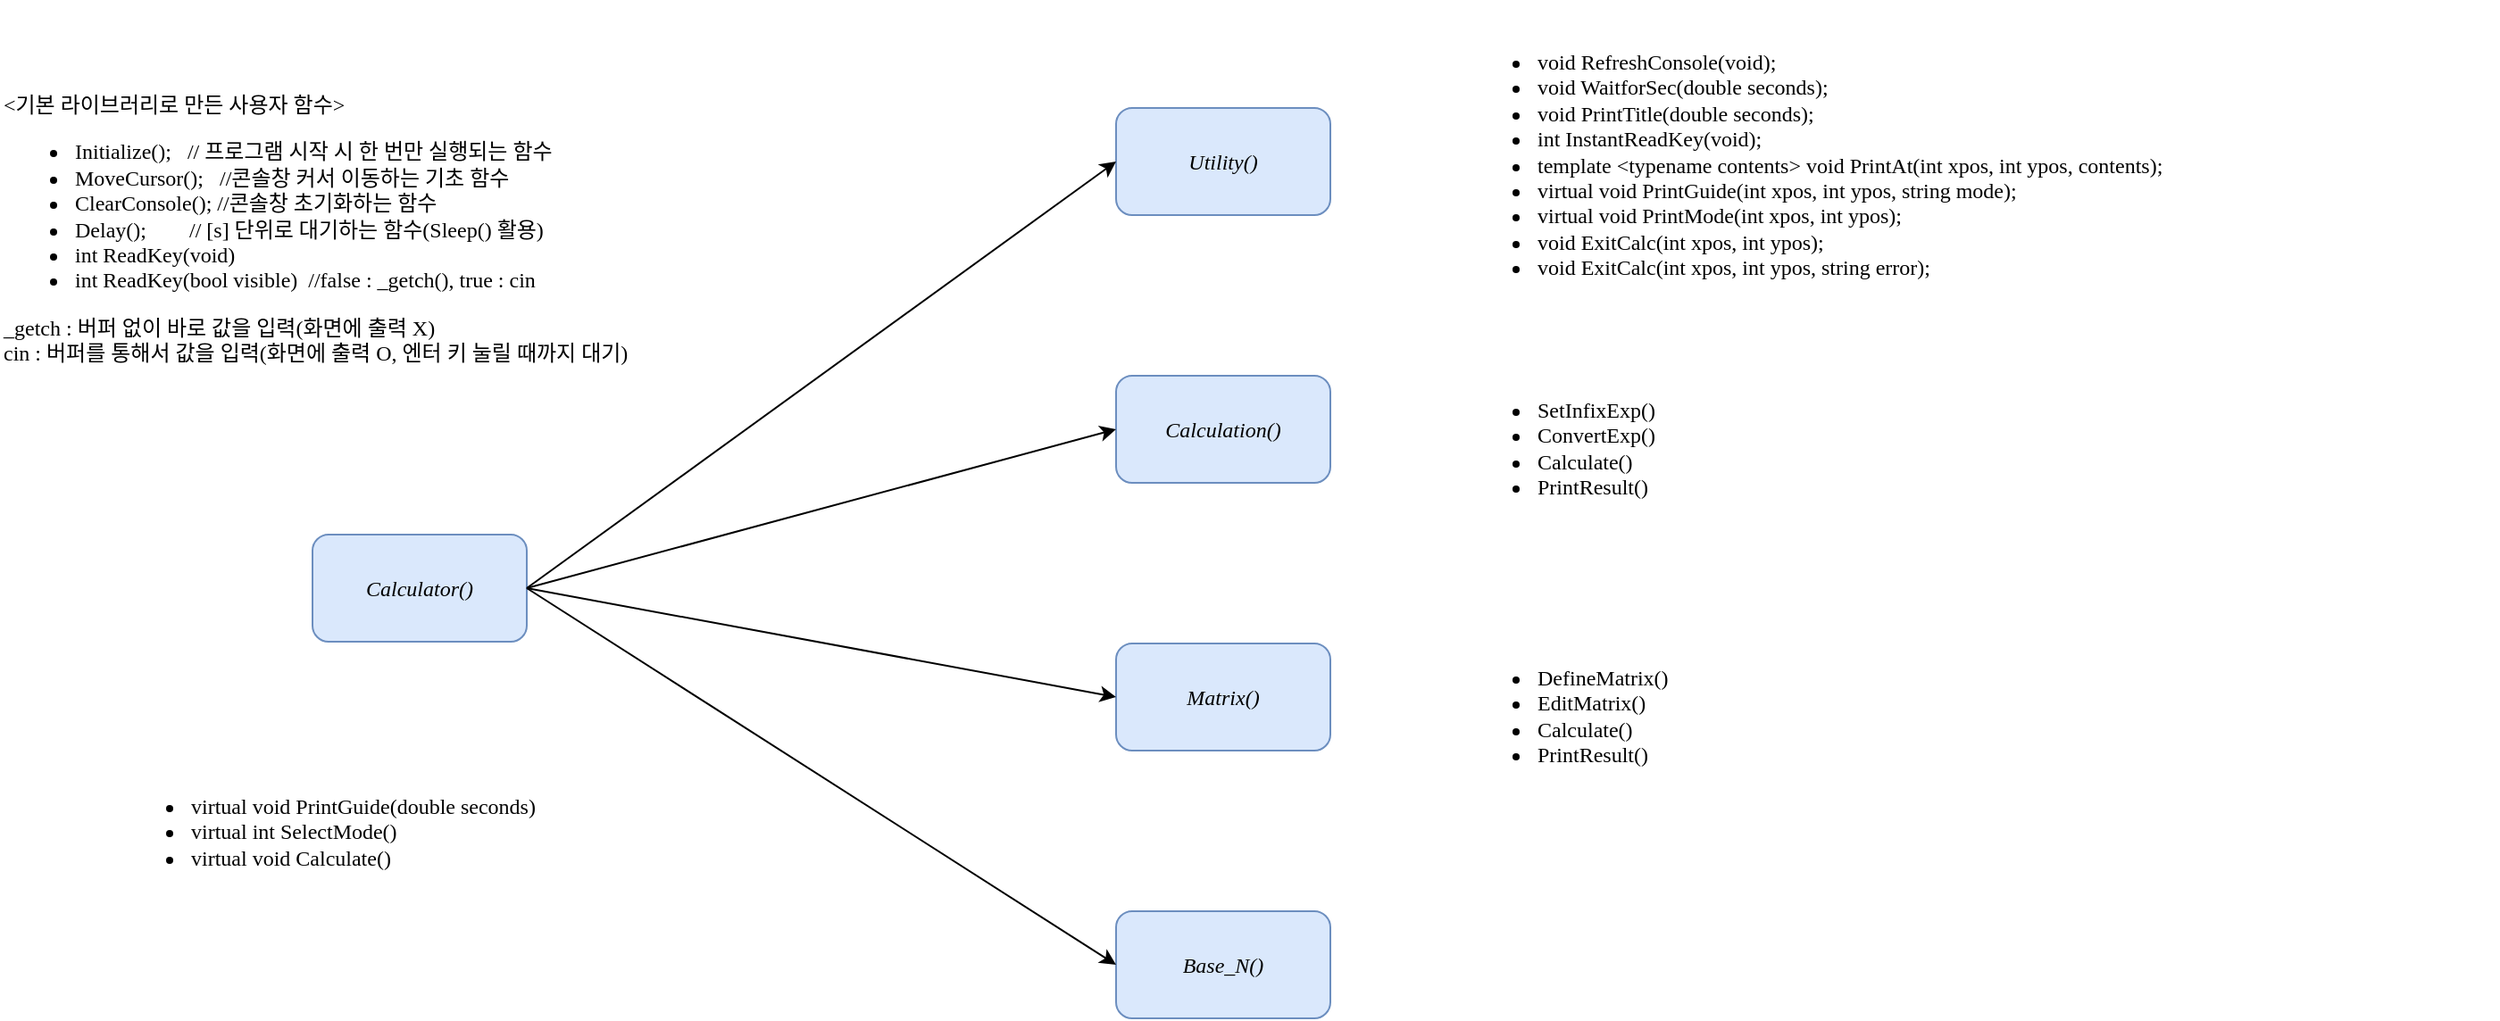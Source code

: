 <mxfile version="12.3.2" type="device" pages="1"><diagram id="VhQslE05LYIHR7yojfPo" name="Page-1"><mxGraphModel dx="2577" dy="928" grid="1" gridSize="10" guides="1" tooltips="1" connect="1" arrows="1" fold="1" page="1" pageScale="1" pageWidth="1169" pageHeight="827" math="0" shadow="0"><root><mxCell id="0"/><mxCell id="1" parent="0"/><mxCell id="922JNLQufpqlNoyT9JKd-1" value="Calculator()" style="rounded=1;whiteSpace=wrap;html=1;fillColor=#dae8fc;strokeColor=#6c8ebf;fontFamily=Lucida Console;fontStyle=2" vertex="1" parent="1"><mxGeometry x="-60" y="397.5" width="120" height="60" as="geometry"/></mxCell><mxCell id="922JNLQufpqlNoyT9JKd-2" value="Utility()" style="rounded=1;whiteSpace=wrap;html=1;fillColor=#dae8fc;strokeColor=#6c8ebf;fontFamily=Lucida Console;fontStyle=2" vertex="1" parent="1"><mxGeometry x="390" y="158.5" width="120" height="60" as="geometry"/></mxCell><mxCell id="922JNLQufpqlNoyT9JKd-3" value="Matrix()" style="rounded=1;whiteSpace=wrap;html=1;fillColor=#dae8fc;strokeColor=#6c8ebf;fontFamily=Lucida Console;fontStyle=2" vertex="1" parent="1"><mxGeometry x="390" y="458.5" width="120" height="60" as="geometry"/></mxCell><mxCell id="922JNLQufpqlNoyT9JKd-4" value="Calculation()" style="rounded=1;whiteSpace=wrap;html=1;fillColor=#dae8fc;strokeColor=#6c8ebf;fontFamily=Lucida Console;fontStyle=2" vertex="1" parent="1"><mxGeometry x="390" y="308.5" width="120" height="60" as="geometry"/></mxCell><mxCell id="922JNLQufpqlNoyT9JKd-5" value="Base_N()" style="rounded=1;whiteSpace=wrap;html=1;fillColor=#dae8fc;strokeColor=#6c8ebf;fontFamily=Lucida Console;fontStyle=2" vertex="1" parent="1"><mxGeometry x="390" y="608.5" width="120" height="60" as="geometry"/></mxCell><mxCell id="922JNLQufpqlNoyT9JKd-8" value="&lt;div&gt;&lt;/div&gt;&lt;div&gt;&lt;br&gt;&lt;/div&gt;&lt;span&gt;&amp;lt;기본 라이브러리로 만든 사용자 함수&amp;gt;&lt;/span&gt;&lt;br&gt;&lt;ul&gt;&lt;li&gt;&lt;span&gt;Initialize();&amp;nbsp; &amp;nbsp;// 프로그램 시작 시 한 번만 실행되는 함수&lt;/span&gt;&lt;/li&gt;&lt;li&gt;&lt;span&gt;MoveCursor();&amp;nbsp; &amp;nbsp;//콘솔창 커서 이동하는 기초 함수&lt;/span&gt;&lt;/li&gt;&lt;li&gt;&lt;span&gt;ClearConsole(); //콘솔창 초기화하는 함수&lt;/span&gt;&lt;/li&gt;&lt;li&gt;&lt;span&gt;Delay();&amp;nbsp; &amp;nbsp; &amp;nbsp; &amp;nbsp; // [s] 단위로 대기하는 함수(Sleep() 활용)&lt;/span&gt;&lt;/li&gt;&lt;li&gt;&lt;span&gt;int ReadKey(void)&lt;/span&gt;&lt;/li&gt;&lt;li&gt;int ReadKey(bool visible)&amp;nbsp; //false : _getch(), true : cin&lt;/li&gt;&lt;/ul&gt;_getch : 버퍼 없이 바로 값을 입력(화면에 출력 X)&lt;br&gt;cin : 버퍼를 통해서 값을 입력(화면에 출력 O, 엔터 키 눌릴 때까지 대기)" style="text;html=1;align=left;verticalAlign=middle;resizable=0;points=[];;autosize=1;fontFamily=Lucida Console;fontStyle=0" vertex="1" parent="1"><mxGeometry x="-235" y="133.5" width="470" height="170" as="geometry"/></mxCell><mxCell id="922JNLQufpqlNoyT9JKd-11" value="&lt;div&gt;&lt;br&gt;&lt;/div&gt;&lt;ul&gt;&lt;li&gt;void RefreshConsole(void);&lt;/li&gt;&lt;li&gt;void WaitforSec(double seconds);&lt;/li&gt;&lt;li&gt;void PrintTitle(double seconds);&lt;/li&gt;&lt;li&gt;int InstantReadKey(void);&lt;/li&gt;&lt;li&gt;template &amp;lt;typename contents&amp;gt; void PrintAt(int xpos, int ypos, contents);&lt;/li&gt;&lt;li&gt;virtual void PrintGuide(int xpos, int ypos, string mode);&lt;/li&gt;&lt;li&gt;virtual void PrintMode(int xpos, int ypos);&lt;/li&gt;&lt;li&gt;void ExitCalc(int xpos, int ypos);&lt;/li&gt;&lt;li&gt;void ExitCalc(int xpos, int ypos, string error);&lt;span style=&quot;white-space: pre&quot;&gt;&#9;&lt;/span&gt;&lt;/li&gt;&lt;/ul&gt;" style="text;html=1;align=left;verticalAlign=middle;resizable=0;points=[];;autosize=1;fontFamily=Lucida Console;" vertex="1" parent="1"><mxGeometry x="584" y="98" width="580" height="170" as="geometry"/></mxCell><mxCell id="922JNLQufpqlNoyT9JKd-14" value="&lt;ul&gt;&lt;li&gt;SetInfixExp()&lt;br&gt;&lt;/li&gt;&lt;li&gt;ConvertExp()&lt;/li&gt;&lt;li&gt;Calculate()&lt;/li&gt;&lt;li&gt;PrintResult()&lt;/li&gt;&lt;/ul&gt;" style="text;html=1;align=left;verticalAlign=middle;resizable=0;points=[];;autosize=1;fontFamily=Lucida Console;" vertex="1" parent="1"><mxGeometry x="584" y="303.5" width="150" height="90" as="geometry"/></mxCell><mxCell id="922JNLQufpqlNoyT9JKd-16" value="&lt;ul&gt;&lt;li&gt;DefineMatrix()&lt;/li&gt;&lt;li&gt;EditMatrix()&lt;/li&gt;&lt;li&gt;Calculate()&lt;/li&gt;&lt;li&gt;PrintResult()&lt;/li&gt;&lt;/ul&gt;" style="text;html=1;align=left;verticalAlign=middle;resizable=0;points=[];;autosize=1;fontFamily=Lucida Console;" vertex="1" parent="1"><mxGeometry x="584" y="453.5" width="160" height="90" as="geometry"/></mxCell><mxCell id="922JNLQufpqlNoyT9JKd-23" value="&lt;ul&gt;&lt;li&gt;virtual void PrintGuide(double seconds)&lt;/li&gt;&lt;li&gt;virtual int SelectMode()&lt;/li&gt;&lt;li&gt;virtual void Calculate()&lt;/li&gt;&lt;/ul&gt;" style="text;html=1;align=left;verticalAlign=middle;resizable=0;points=[];;autosize=1;fontFamily=Lucida Console;" vertex="1" parent="1"><mxGeometry x="-170" y="528.5" width="340" height="70" as="geometry"/></mxCell><mxCell id="922JNLQufpqlNoyT9JKd-24" value="" style="endArrow=classic;html=1;fontFamily=Lucida Console;entryX=0;entryY=0.5;entryDx=0;entryDy=0;exitX=1;exitY=0.5;exitDx=0;exitDy=0;" edge="1" parent="1" source="922JNLQufpqlNoyT9JKd-1" target="922JNLQufpqlNoyT9JKd-2"><mxGeometry width="50" height="50" relative="1" as="geometry"><mxPoint x="150" y="663.5" as="sourcePoint"/><mxPoint x="200" y="613.5" as="targetPoint"/></mxGeometry></mxCell><mxCell id="922JNLQufpqlNoyT9JKd-25" value="" style="endArrow=classic;html=1;fontFamily=Lucida Console;entryX=0;entryY=0.5;entryDx=0;entryDy=0;exitX=1;exitY=0.5;exitDx=0;exitDy=0;" edge="1" parent="1" source="922JNLQufpqlNoyT9JKd-1" target="922JNLQufpqlNoyT9JKd-4"><mxGeometry width="50" height="50" relative="1" as="geometry"><mxPoint x="160" y="673.5" as="sourcePoint"/><mxPoint x="210" y="623.5" as="targetPoint"/></mxGeometry></mxCell><mxCell id="922JNLQufpqlNoyT9JKd-26" value="" style="endArrow=classic;html=1;fontFamily=Lucida Console;entryX=0;entryY=0.5;entryDx=0;entryDy=0;exitX=1;exitY=0.5;exitDx=0;exitDy=0;" edge="1" parent="1" source="922JNLQufpqlNoyT9JKd-1" target="922JNLQufpqlNoyT9JKd-3"><mxGeometry width="50" height="50" relative="1" as="geometry"><mxPoint x="170" y="683.5" as="sourcePoint"/><mxPoint x="220" y="633.5" as="targetPoint"/></mxGeometry></mxCell><mxCell id="922JNLQufpqlNoyT9JKd-27" value="" style="endArrow=classic;html=1;fontFamily=Lucida Console;entryX=0;entryY=0.5;entryDx=0;entryDy=0;exitX=1;exitY=0.5;exitDx=0;exitDy=0;" edge="1" parent="1" source="922JNLQufpqlNoyT9JKd-1" target="922JNLQufpqlNoyT9JKd-5"><mxGeometry width="50" height="50" relative="1" as="geometry"><mxPoint x="180" y="693.5" as="sourcePoint"/><mxPoint x="230" y="643.5" as="targetPoint"/></mxGeometry></mxCell></root></mxGraphModel></diagram></mxfile>